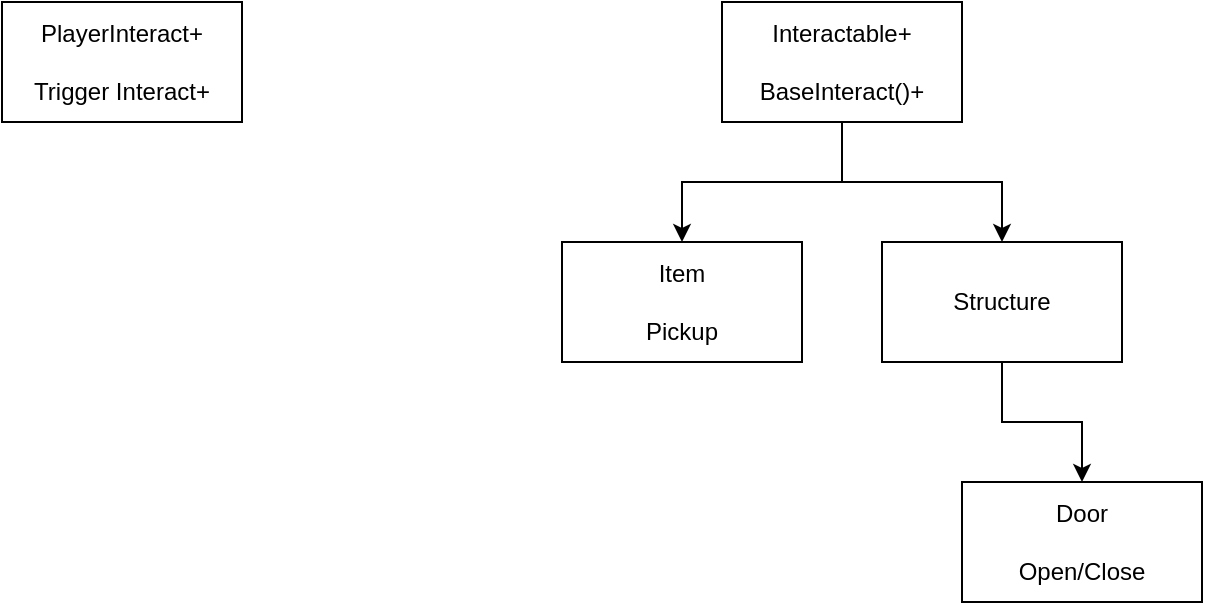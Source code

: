 <mxfile version="24.0.7" type="device">
  <diagram name="Sida-1" id="pKIPQ5gU2DI8JWs60w3k">
    <mxGraphModel dx="1050" dy="565" grid="1" gridSize="10" guides="1" tooltips="1" connect="1" arrows="1" fold="1" page="1" pageScale="1" pageWidth="827" pageHeight="1169" math="0" shadow="0">
      <root>
        <mxCell id="0" />
        <mxCell id="1" parent="0" />
        <mxCell id="Hiv99qzcjI_scUMiQj4p-1" value="PlayerInteract+&lt;div&gt;&lt;br&gt;&lt;/div&gt;&lt;div&gt;Trigger Interact+&lt;/div&gt;" style="rounded=0;whiteSpace=wrap;html=1;" vertex="1" parent="1">
          <mxGeometry x="120" y="80" width="120" height="60" as="geometry" />
        </mxCell>
        <mxCell id="Hiv99qzcjI_scUMiQj4p-5" style="edgeStyle=orthogonalEdgeStyle;rounded=0;orthogonalLoop=1;jettySize=auto;html=1;entryX=0.5;entryY=0;entryDx=0;entryDy=0;" edge="1" parent="1" source="Hiv99qzcjI_scUMiQj4p-2" target="Hiv99qzcjI_scUMiQj4p-3">
          <mxGeometry relative="1" as="geometry" />
        </mxCell>
        <mxCell id="Hiv99qzcjI_scUMiQj4p-6" style="edgeStyle=orthogonalEdgeStyle;rounded=0;orthogonalLoop=1;jettySize=auto;html=1;entryX=0.5;entryY=0;entryDx=0;entryDy=0;" edge="1" parent="1" source="Hiv99qzcjI_scUMiQj4p-2" target="Hiv99qzcjI_scUMiQj4p-4">
          <mxGeometry relative="1" as="geometry" />
        </mxCell>
        <mxCell id="Hiv99qzcjI_scUMiQj4p-2" value="Interactable+&lt;div&gt;&lt;br&gt;&lt;/div&gt;&lt;div&gt;BaseInteract()+&lt;/div&gt;" style="rounded=0;whiteSpace=wrap;html=1;" vertex="1" parent="1">
          <mxGeometry x="480" y="80" width="120" height="60" as="geometry" />
        </mxCell>
        <mxCell id="Hiv99qzcjI_scUMiQj4p-3" value="Item&lt;div&gt;&lt;br&gt;&lt;/div&gt;&lt;div&gt;Pickup&lt;/div&gt;" style="rounded=0;whiteSpace=wrap;html=1;" vertex="1" parent="1">
          <mxGeometry x="400" y="200" width="120" height="60" as="geometry" />
        </mxCell>
        <mxCell id="Hiv99qzcjI_scUMiQj4p-8" style="edgeStyle=orthogonalEdgeStyle;rounded=0;orthogonalLoop=1;jettySize=auto;html=1;entryX=0.5;entryY=0;entryDx=0;entryDy=0;" edge="1" parent="1" source="Hiv99qzcjI_scUMiQj4p-4" target="Hiv99qzcjI_scUMiQj4p-7">
          <mxGeometry relative="1" as="geometry" />
        </mxCell>
        <mxCell id="Hiv99qzcjI_scUMiQj4p-4" value="Structure" style="rounded=0;whiteSpace=wrap;html=1;" vertex="1" parent="1">
          <mxGeometry x="560" y="200" width="120" height="60" as="geometry" />
        </mxCell>
        <mxCell id="Hiv99qzcjI_scUMiQj4p-7" value="Door&lt;div&gt;&lt;br&gt;&lt;/div&gt;&lt;div&gt;Open/Close&lt;/div&gt;" style="rounded=0;whiteSpace=wrap;html=1;" vertex="1" parent="1">
          <mxGeometry x="600" y="320" width="120" height="60" as="geometry" />
        </mxCell>
      </root>
    </mxGraphModel>
  </diagram>
</mxfile>
